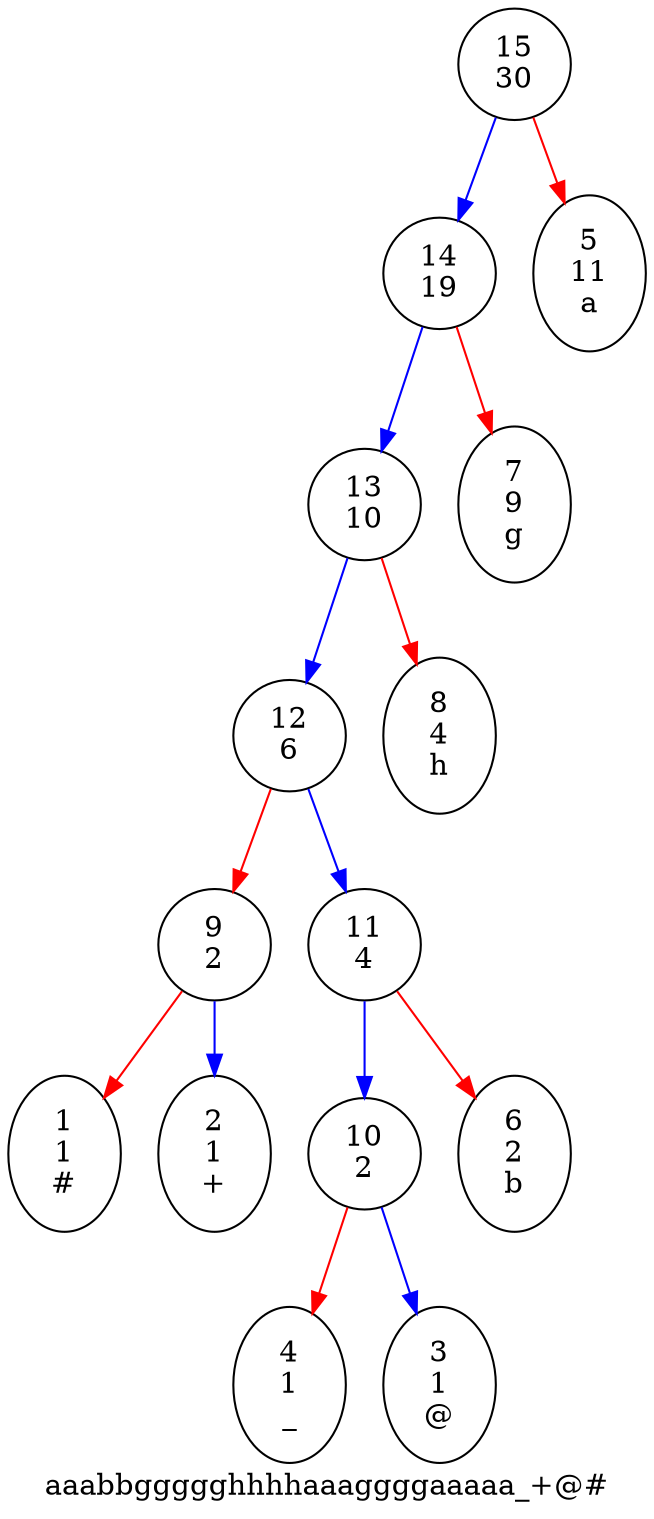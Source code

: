 digraph g {
  label = " aaabbggggghhhhaaaggggaaaaa_+@# "
  "9\n2" -> "1\n1\n#" [color=red]
  "9\n2" -> "2\n1\n+" [color=blue]
  "10\n2" -> "4\n1\n_" [color=red]
  "10\n2" -> "3\n1\n@" [color=blue]
  "11\n4" -> "6\n2\nb" [color=red]
  "11\n4" -> "10\n2" [color=blue]
  "12\n6" -> "9\n2" [color=red]
  "12\n6" -> "11\n4" [color=blue]
  "13\n10" -> "8\n4\nh" [color=red]
  "13\n10" -> "12\n6" [color=blue]
  "14\n19" -> "7\n9\ng" [color=red]
  "14\n19" -> "13\n10" [color=blue]
  "15\n30" -> "5\n11\na" [color=red]
  "15\n30" -> "14\n19" [color=blue]
}
